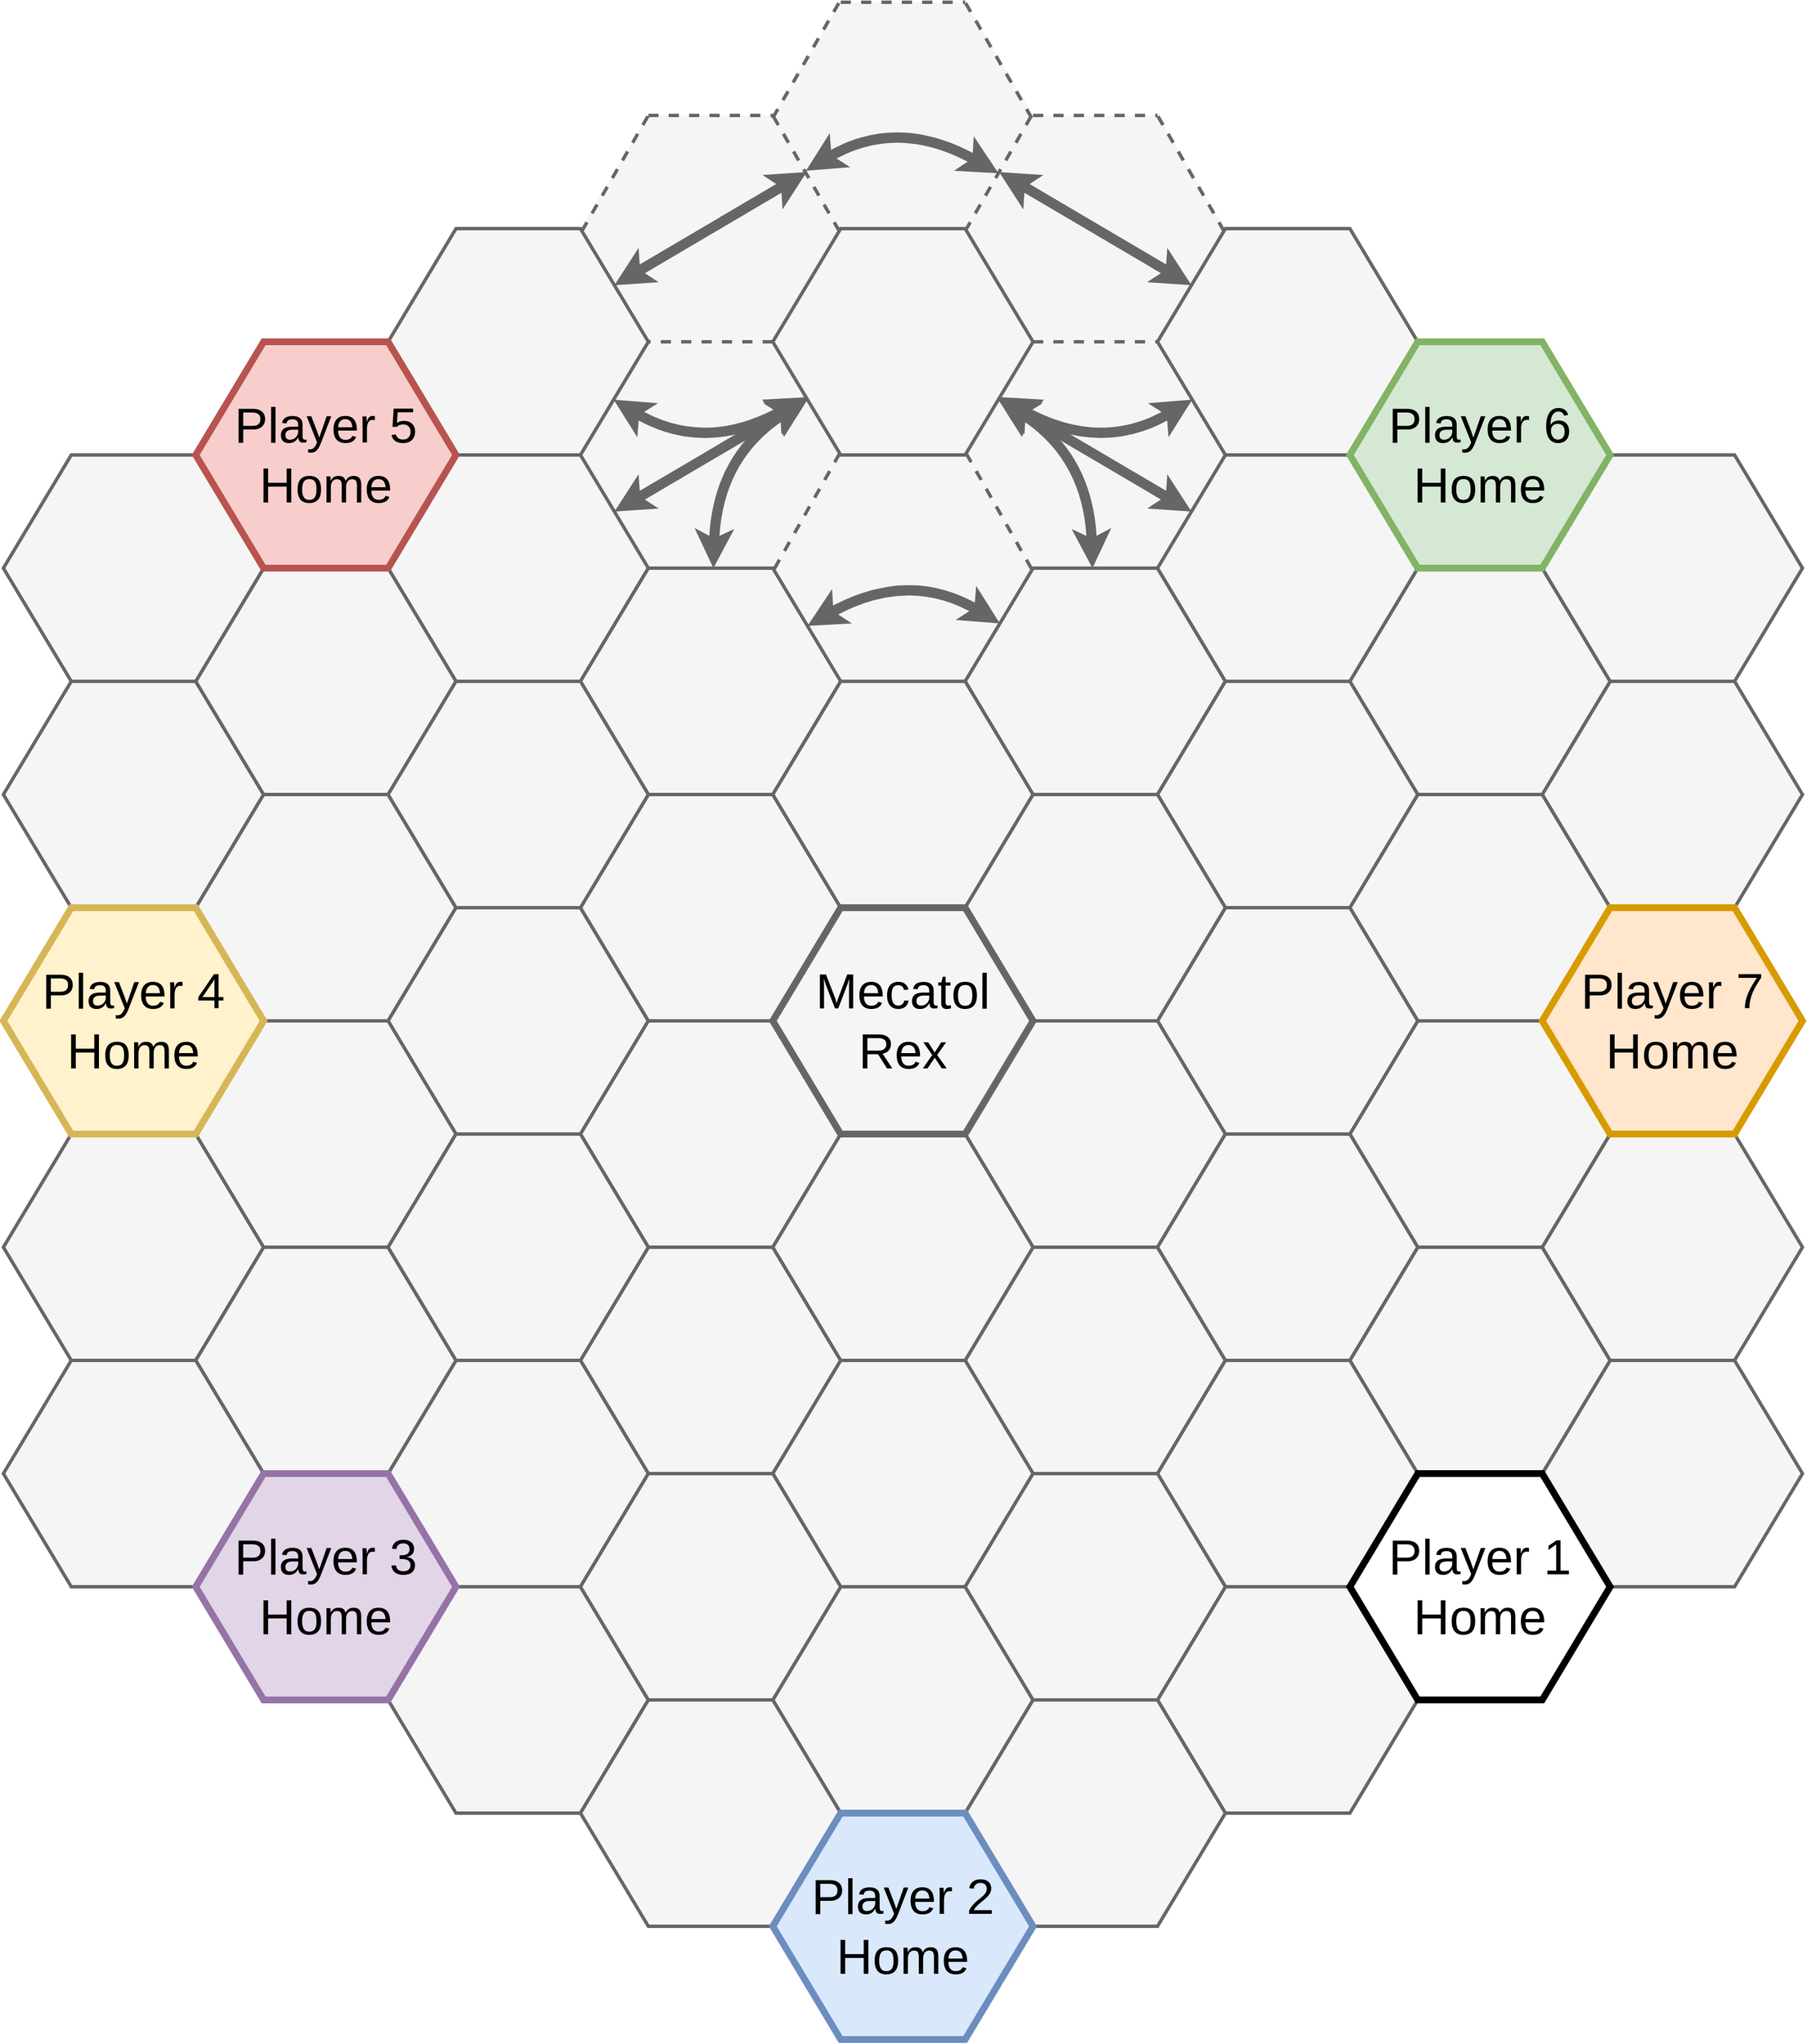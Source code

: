 <mxfile version="13.9.9" type="device"><diagram id="gpUSU13FPlY_5qrdrV4X" name="Page-1"><mxGraphModel dx="2844" dy="1644" grid="1" gridSize="10" guides="1" tooltips="1" connect="1" arrows="1" fold="1" page="1" pageScale="1" pageWidth="850" pageHeight="1100" math="0" shadow="0"><root><mxCell id="0"/><mxCell id="1" parent="0"/><mxCell id="0nJCaIRKrPFuKnv0JYlU-5" value="" style="shape=hexagon;perimeter=hexagonPerimeter2;whiteSpace=wrap;html=1;fixedSize=1;size=60;fontSize=44;fontFamily=Helvetica;strokeWidth=3;fillColor=#f5f5f5;strokeColor=#666666;fontColor=#333333;" parent="1" vertex="1"><mxGeometry x="40" y="640" width="230" height="200" as="geometry"/></mxCell><mxCell id="0nJCaIRKrPFuKnv0JYlU-3" value="" style="shape=hexagon;perimeter=hexagonPerimeter2;whiteSpace=wrap;html=1;fixedSize=1;size=60;fontSize=44;fontFamily=Helvetica;strokeWidth=3;fillColor=#f5f5f5;strokeColor=#666666;fontColor=#333333;" parent="1" vertex="1"><mxGeometry x="1400" y="640" width="230" height="200" as="geometry"/></mxCell><mxCell id="0nJCaIRKrPFuKnv0JYlU-2" value="" style="shape=hexagon;perimeter=hexagonPerimeter2;whiteSpace=wrap;html=1;fixedSize=1;size=60;fontSize=44;fontFamily=Helvetica;strokeWidth=3;fillColor=#f5f5f5;strokeColor=#666666;fontColor=#333333;" parent="1" vertex="1"><mxGeometry x="1400" y="1240" width="230" height="200" as="geometry"/></mxCell><mxCell id="ENPFV9wE09J2kmjnsH_E-48" value="" style="shape=hexagon;perimeter=hexagonPerimeter2;whiteSpace=wrap;html=1;fixedSize=1;size=60;fontSize=44;fontFamily=Helvetica;strokeWidth=3;fillColor=#f5f5f5;strokeColor=#666666;fontColor=#333333;" parent="1" vertex="1"><mxGeometry x="1230" y="740" width="230" height="200" as="geometry"/></mxCell><mxCell id="OSFuQ3dNSyEDMBe-EH_K-4" value="" style="shape=hexagon;perimeter=hexagonPerimeter2;whiteSpace=wrap;html=1;fixedSize=1;size=60;fontSize=44;fontFamily=Helvetica;strokeWidth=3;fillColor=#f5f5f5;strokeColor=#666666;fontColor=#333333;" parent="1" vertex="1"><mxGeometry x="210" y="740" width="230" height="200" as="geometry"/></mxCell><mxCell id="OSFuQ3dNSyEDMBe-EH_K-2" value="" style="shape=hexagon;perimeter=hexagonPerimeter2;whiteSpace=wrap;html=1;fixedSize=1;size=60;fontSize=44;fontFamily=Helvetica;strokeWidth=3;fillColor=#f5f5f5;strokeColor=#666666;fontColor=#333333;" parent="1" vertex="1"><mxGeometry x="380" y="840" width="230" height="200" as="geometry"/></mxCell><mxCell id="OgDaJLD29fgVAuqvpTtd-10" value="" style="shape=hexagon;perimeter=hexagonPerimeter2;whiteSpace=wrap;html=1;fixedSize=1;size=60;fontSize=44;fontFamily=Helvetica;strokeWidth=3;fillColor=#f5f5f5;strokeColor=#666666;fontColor=#333333;" parent="1" vertex="1"><mxGeometry x="40" y="1040" width="230" height="200" as="geometry"/></mxCell><mxCell id="V7nGoKzEwwAnoYN-bAs7-14" value="" style="shape=hexagon;perimeter=hexagonPerimeter2;whiteSpace=wrap;html=1;fixedSize=1;size=60;fontSize=44;fontFamily=Helvetica;strokeWidth=3;fillColor=#f5f5f5;strokeColor=#666666;fontColor=#333333;" parent="1" vertex="1"><mxGeometry x="210" y="940" width="230" height="200" as="geometry"/></mxCell><mxCell id="V7nGoKzEwwAnoYN-bAs7-23" value="" style="shape=hexagon;perimeter=hexagonPerimeter2;whiteSpace=wrap;html=1;fixedSize=1;size=60;fontSize=44;fontFamily=Helvetica;strokeWidth=3;fillColor=#f5f5f5;fontColor=#333333;strokeColor=none;" parent="1" vertex="1"><mxGeometry x="550" y="140" width="230" height="200" as="geometry"/></mxCell><mxCell id="V7nGoKzEwwAnoYN-bAs7-22" value="" style="shape=hexagon;perimeter=hexagonPerimeter2;whiteSpace=wrap;html=1;fixedSize=1;size=60;fontSize=44;fontFamily=Helvetica;strokeWidth=3;fillColor=#f5f5f5;fontColor=#333333;strokeColor=none;" parent="1" vertex="1"><mxGeometry x="890" y="140" width="230" height="200" as="geometry"/></mxCell><mxCell id="V7nGoKzEwwAnoYN-bAs7-20" value="" style="shape=hexagon;perimeter=hexagonPerimeter2;whiteSpace=wrap;html=1;fixedSize=1;size=60;fontSize=44;fontFamily=Helvetica;strokeWidth=3;fillColor=#f5f5f5;fontColor=#333333;strokeColor=none;" parent="1" vertex="1"><mxGeometry x="720" y="440" width="230" height="200" as="geometry"/></mxCell><mxCell id="V7nGoKzEwwAnoYN-bAs7-18" value="" style="shape=hexagon;perimeter=hexagonPerimeter2;whiteSpace=wrap;html=1;fixedSize=1;size=60;fontSize=44;fontFamily=Helvetica;strokeWidth=3;fillColor=#f5f5f5;fontColor=#333333;strokeColor=none;" parent="1" vertex="1"><mxGeometry x="550" y="340" width="230" height="200" as="geometry"/></mxCell><mxCell id="V7nGoKzEwwAnoYN-bAs7-17" value="" style="shape=hexagon;perimeter=hexagonPerimeter2;whiteSpace=wrap;html=1;fixedSize=1;size=60;fontSize=44;fontFamily=Helvetica;strokeWidth=3;fillColor=#f5f5f5;fontColor=#333333;strokeColor=none;" parent="1" vertex="1"><mxGeometry x="890" y="340" width="230" height="200" as="geometry"/></mxCell><mxCell id="V7nGoKzEwwAnoYN-bAs7-26" value="" style="shape=hexagon;perimeter=hexagonPerimeter2;whiteSpace=wrap;html=1;fixedSize=1;size=60;fontSize=44;fontFamily=Helvetica;strokeWidth=3;fillColor=#f5f5f5;strokeColor=#666666;fontColor=#333333;" parent="1" vertex="1"><mxGeometry x="1230" y="540" width="230" height="200" as="geometry"/></mxCell><mxCell id="V7nGoKzEwwAnoYN-bAs7-15" value="" style="shape=hexagon;perimeter=hexagonPerimeter2;whiteSpace=wrap;html=1;fixedSize=1;size=60;fontSize=44;fontFamily=Helvetica;strokeWidth=3;fillColor=#f5f5f5;strokeColor=#666666;fontColor=#333333;" parent="1" vertex="1"><mxGeometry x="380" y="440" width="230" height="200" as="geometry"/></mxCell><mxCell id="V7nGoKzEwwAnoYN-bAs7-13" value="" style="shape=hexagon;perimeter=hexagonPerimeter2;whiteSpace=wrap;html=1;fixedSize=1;size=60;fontSize=44;fontFamily=Helvetica;strokeWidth=3;fillColor=#f5f5f5;strokeColor=#666666;fontColor=#333333;" parent="1" vertex="1"><mxGeometry x="550" y="1140" width="230" height="200" as="geometry"/></mxCell><mxCell id="OSFuQ3dNSyEDMBe-EH_K-9" value="" style="shape=hexagon;perimeter=hexagonPerimeter2;whiteSpace=wrap;html=1;fixedSize=1;size=60;fontSize=44;fontFamily=Helvetica;strokeWidth=3;fillColor=#f5f5f5;strokeColor=#666666;fontColor=#333333;" parent="1" vertex="1"><mxGeometry x="1230" y="1140" width="230" height="200" as="geometry"/></mxCell><mxCell id="ENPFV9wE09J2kmjnsH_E-45" value="" style="shape=hexagon;perimeter=hexagonPerimeter2;whiteSpace=wrap;html=1;fixedSize=1;size=60;fontSize=44;fontFamily=Helvetica;strokeWidth=3;fillColor=#f5f5f5;strokeColor=#666666;fontColor=#333333;" parent="1" vertex="1"><mxGeometry x="1060" y="1440" width="230" height="200" as="geometry"/></mxCell><mxCell id="OSFuQ3dNSyEDMBe-EH_K-3" value="" style="shape=hexagon;perimeter=hexagonPerimeter2;whiteSpace=wrap;html=1;fixedSize=1;size=60;fontSize=44;fontFamily=Helvetica;strokeWidth=3;fillColor=#f5f5f5;strokeColor=#666666;fontColor=#333333;" parent="1" vertex="1"><mxGeometry x="890" y="1140" width="230" height="200" as="geometry"/></mxCell><mxCell id="OSFuQ3dNSyEDMBe-EH_K-5" value="" style="shape=hexagon;perimeter=hexagonPerimeter2;whiteSpace=wrap;html=1;fixedSize=1;size=60;fontSize=44;fontFamily=Helvetica;strokeWidth=3;fillColor=#f5f5f5;strokeColor=#666666;fontColor=#333333;" parent="1" vertex="1"><mxGeometry x="1060" y="1240" width="230" height="200" as="geometry"/></mxCell><mxCell id="ENPFV9wE09J2kmjnsH_E-7" value="" style="shape=hexagon;perimeter=hexagonPerimeter2;whiteSpace=wrap;html=1;fixedSize=1;size=60;fontSize=44;fontFamily=Helvetica;strokeWidth=3;fillColor=#f5f5f5;strokeColor=#666666;fontColor=#333333;" parent="1" vertex="1"><mxGeometry x="380" y="1240" width="230" height="200" as="geometry"/></mxCell><mxCell id="ENPFV9wE09J2kmjnsH_E-43" value="" style="shape=hexagon;perimeter=hexagonPerimeter2;whiteSpace=wrap;html=1;fixedSize=1;size=60;fontSize=44;fontFamily=Helvetica;strokeWidth=3;fillColor=#f5f5f5;strokeColor=#666666;fontColor=#333333;" parent="1" vertex="1"><mxGeometry x="210" y="1140" width="230" height="200" as="geometry"/></mxCell><mxCell id="OgDaJLD29fgVAuqvpTtd-9" value="" style="shape=hexagon;perimeter=hexagonPerimeter2;whiteSpace=wrap;html=1;fixedSize=1;size=60;fontSize=44;fontFamily=Helvetica;strokeWidth=3;fillColor=#f5f5f5;strokeColor=#666666;fontColor=#333333;" parent="1" vertex="1"><mxGeometry x="380" y="1440" width="230" height="200" as="geometry"/></mxCell><mxCell id="OSFuQ3dNSyEDMBe-EH_K-6" value="" style="shape=hexagon;perimeter=hexagonPerimeter2;whiteSpace=wrap;html=1;fixedSize=1;size=60;fontSize=44;fontFamily=Helvetica;strokeWidth=3;fillColor=#f5f5f5;strokeColor=#666666;fontColor=#333333;" parent="1" vertex="1"><mxGeometry x="210" y="540" width="230" height="200" as="geometry"/></mxCell><mxCell id="OgDaJLD29fgVAuqvpTtd-2" value="" style="shape=hexagon;perimeter=hexagonPerimeter2;whiteSpace=wrap;html=1;fixedSize=1;size=60;fontSize=44;fontFamily=Helvetica;strokeWidth=3;fillColor=#f5f5f5;strokeColor=#666666;fontColor=#333333;" parent="1" vertex="1"><mxGeometry x="550" y="540" width="230" height="200" as="geometry"/></mxCell><mxCell id="OgDaJLD29fgVAuqvpTtd-5" value="" style="shape=hexagon;perimeter=hexagonPerimeter2;whiteSpace=wrap;html=1;fixedSize=1;size=60;fontSize=44;fontFamily=Helvetica;strokeWidth=3;fillColor=#f5f5f5;strokeColor=#666666;fontColor=#333333;" parent="1" vertex="1"><mxGeometry x="380" y="240" width="230" height="200" as="geometry"/></mxCell><mxCell id="OgDaJLD29fgVAuqvpTtd-3" value="" style="shape=hexagon;perimeter=hexagonPerimeter2;whiteSpace=wrap;html=1;fixedSize=1;size=60;fontSize=44;fontFamily=Helvetica;strokeWidth=3;fillColor=#f5f5f5;strokeColor=#666666;fontColor=#333333;" parent="1" vertex="1"><mxGeometry x="1400" y="1040" width="230" height="200" as="geometry"/></mxCell><mxCell id="OgDaJLD29fgVAuqvpTtd-4" value="" style="shape=hexagon;perimeter=hexagonPerimeter2;whiteSpace=wrap;html=1;fixedSize=1;size=60;fontSize=44;fontFamily=Helvetica;strokeWidth=3;fillColor=#f5f5f5;strokeColor=#666666;fontColor=#333333;" parent="1" vertex="1"><mxGeometry x="1230" y="940" width="230" height="200" as="geometry"/></mxCell><mxCell id="OSFuQ3dNSyEDMBe-EH_K-8" value="" style="shape=hexagon;perimeter=hexagonPerimeter2;whiteSpace=wrap;html=1;fixedSize=1;size=60;fontSize=44;fontFamily=Helvetica;strokeWidth=3;fillColor=#f5f5f5;strokeColor=#666666;fontColor=#333333;" parent="1" vertex="1"><mxGeometry x="720" y="1240" width="230" height="200" as="geometry"/></mxCell><mxCell id="OgDaJLD29fgVAuqvpTtd-7" value="" style="shape=hexagon;perimeter=hexagonPerimeter2;whiteSpace=wrap;html=1;fixedSize=1;size=60;fontSize=44;fontFamily=Helvetica;strokeWidth=3;fillColor=#f5f5f5;strokeColor=#666666;fontColor=#333333;" parent="1" vertex="1"><mxGeometry x="720" y="1440" width="230" height="200" as="geometry"/></mxCell><mxCell id="OgDaJLD29fgVAuqvpTtd-8" value="" style="shape=hexagon;perimeter=hexagonPerimeter2;whiteSpace=wrap;html=1;fixedSize=1;size=60;fontSize=44;fontFamily=Helvetica;strokeWidth=3;fillColor=#f5f5f5;strokeColor=#666666;fontColor=#333333;" parent="1" vertex="1"><mxGeometry x="550" y="1540" width="230" height="200" as="geometry"/></mxCell><mxCell id="V7nGoKzEwwAnoYN-bAs7-1" value="" style="shape=hexagon;perimeter=hexagonPerimeter2;whiteSpace=wrap;html=1;fixedSize=1;size=60;fontSize=44;fontFamily=Helvetica;strokeWidth=3;fillColor=#f5f5f5;strokeColor=#666666;fontColor=#333333;" parent="1" vertex="1"><mxGeometry x="1060" y="840" width="230" height="200" as="geometry"/></mxCell><mxCell id="V7nGoKzEwwAnoYN-bAs7-12" value="" style="shape=hexagon;perimeter=hexagonPerimeter2;whiteSpace=wrap;html=1;fixedSize=1;size=60;fontSize=44;fontFamily=Helvetica;strokeWidth=3;fillColor=#f5f5f5;strokeColor=#666666;fontColor=#333333;" parent="1" vertex="1"><mxGeometry x="890" y="1540" width="230" height="200" as="geometry"/></mxCell><mxCell id="V7nGoKzEwwAnoYN-bAs7-24" value="" style="shape=hexagon;perimeter=hexagonPerimeter2;whiteSpace=wrap;html=1;fixedSize=1;size=60;fontSize=44;fontFamily=Helvetica;strokeWidth=3;fillColor=#f5f5f5;strokeColor=#666666;fontColor=#333333;" parent="1" vertex="1"><mxGeometry x="890" y="540" width="230" height="200" as="geometry"/></mxCell><mxCell id="V7nGoKzEwwAnoYN-bAs7-25" value="" style="shape=hexagon;perimeter=hexagonPerimeter2;whiteSpace=wrap;html=1;fixedSize=1;size=60;fontSize=44;fontFamily=Helvetica;strokeWidth=3;fillColor=#f5f5f5;strokeColor=#666666;fontColor=#333333;" parent="1" vertex="1"><mxGeometry x="1060" y="240" width="230" height="200" as="geometry"/></mxCell><mxCell id="V7nGoKzEwwAnoYN-bAs7-27" value="" style="shape=hexagon;perimeter=hexagonPerimeter2;whiteSpace=wrap;html=1;fixedSize=1;size=60;fontSize=44;fontFamily=Helvetica;strokeWidth=3;fillColor=#f5f5f5;strokeColor=#666666;fontColor=#333333;" parent="1" vertex="1"><mxGeometry x="1060" y="440" width="230" height="200" as="geometry"/></mxCell><mxCell id="7AUHj1ewLgpTRV8wd9CV-2" value="" style="endArrow=none;dashed=1;html=1;strokeWidth=3;fillColor=#f5f5f5;strokeColor=#666666;fontSize=44;" parent="1" source="V7nGoKzEwwAnoYN-bAs7-21" target="V7nGoKzEwwAnoYN-bAs7-25" edge="1"><mxGeometry width="50" height="50" relative="1" as="geometry"><mxPoint x="880" y="400" as="sourcePoint"/><mxPoint x="930" y="350" as="targetPoint"/></mxGeometry></mxCell><mxCell id="7AUHj1ewLgpTRV8wd9CV-3" value="" style="endArrow=none;dashed=1;html=1;strokeWidth=3;fillColor=#f5f5f5;strokeColor=#666666;fontSize=44;" parent="1" source="V7nGoKzEwwAnoYN-bAs7-21" target="V7nGoKzEwwAnoYN-bAs7-24" edge="1"><mxGeometry width="50" height="50" relative="1" as="geometry"><mxPoint x="960" y="350" as="sourcePoint"/><mxPoint x="1070" y="350" as="targetPoint"/></mxGeometry></mxCell><mxCell id="7AUHj1ewLgpTRV8wd9CV-4" value="" style="endArrow=none;dashed=1;html=1;strokeWidth=3;fillColor=#f5f5f5;strokeColor=#666666;fontSize=44;" parent="1" source="V7nGoKzEwwAnoYN-bAs7-21" target="OgDaJLD29fgVAuqvpTtd-2" edge="1"><mxGeometry width="50" height="50" relative="1" as="geometry"><mxPoint x="970" y="360" as="sourcePoint"/><mxPoint x="1080" y="360" as="targetPoint"/></mxGeometry></mxCell><mxCell id="7AUHj1ewLgpTRV8wd9CV-5" value="" style="endArrow=none;dashed=1;html=1;strokeWidth=3;fillColor=#f5f5f5;strokeColor=#666666;fontSize=44;" parent="1" source="V7nGoKzEwwAnoYN-bAs7-21" target="OgDaJLD29fgVAuqvpTtd-5" edge="1"><mxGeometry width="50" height="50" relative="1" as="geometry"><mxPoint x="980" y="370" as="sourcePoint"/><mxPoint x="1090" y="370" as="targetPoint"/></mxGeometry></mxCell><mxCell id="7AUHj1ewLgpTRV8wd9CV-7" value="" style="endArrow=none;dashed=1;html=1;strokeWidth=3;fillColor=#f5f5f5;strokeColor=#666666;fontSize=44;" parent="1" edge="1"><mxGeometry width="50" height="50" relative="1" as="geometry"><mxPoint x="950" y="140" as="sourcePoint"/><mxPoint x="1060" y="140" as="targetPoint"/></mxGeometry></mxCell><mxCell id="7AUHj1ewLgpTRV8wd9CV-8" value="" style="endArrow=none;dashed=1;html=1;strokeWidth=3;fillColor=#f5f5f5;strokeColor=#666666;fontSize=44;" parent="1" edge="1"><mxGeometry width="50" height="50" relative="1" as="geometry"><mxPoint x="610" y="140" as="sourcePoint"/><mxPoint x="720" y="140" as="targetPoint"/></mxGeometry></mxCell><mxCell id="7AUHj1ewLgpTRV8wd9CV-9" value="" style="endArrow=none;dashed=1;html=1;strokeWidth=3;fillColor=#f5f5f5;strokeColor=#666666;fontSize=44;" parent="1" source="OgDaJLD29fgVAuqvpTtd-5" edge="1"><mxGeometry width="50" height="50" relative="1" as="geometry"><mxPoint x="440" y="130" as="sourcePoint"/><mxPoint x="610" y="140" as="targetPoint"/></mxGeometry></mxCell><mxCell id="7AUHj1ewLgpTRV8wd9CV-10" value="" style="endArrow=none;dashed=1;html=1;strokeWidth=3;fillColor=#f5f5f5;strokeColor=#666666;fontSize=44;" parent="1" source="V7nGoKzEwwAnoYN-bAs7-25" edge="1"><mxGeometry width="50" height="50" relative="1" as="geometry"><mxPoint x="561.277" y="252.128" as="sourcePoint"/><mxPoint x="1060" y="140" as="targetPoint"/></mxGeometry></mxCell><mxCell id="7AUHj1ewLgpTRV8wd9CV-11" value="" style="endArrow=classic;startArrow=classic;html=1;strokeWidth=9;fillColor=#f5f5f5;strokeColor=#666666;fontSize=44;" parent="1" source="OgDaJLD29fgVAuqvpTtd-5" target="7AUHj1ewLgpTRV8wd9CV-1" edge="1"><mxGeometry width="50" height="50" relative="1" as="geometry"><mxPoint x="880" y="400" as="sourcePoint"/><mxPoint x="930" y="350" as="targetPoint"/></mxGeometry></mxCell><mxCell id="7AUHj1ewLgpTRV8wd9CV-12" value="" style="endArrow=classic;startArrow=classic;html=1;strokeWidth=9;fillColor=#f5f5f5;strokeColor=#666666;fontSize=44;" parent="1" source="7AUHj1ewLgpTRV8wd9CV-1" target="V7nGoKzEwwAnoYN-bAs7-25" edge="1"><mxGeometry width="50" height="50" relative="1" as="geometry"><mxPoint x="590" y="300" as="sourcePoint"/><mxPoint x="760" y="200" as="targetPoint"/></mxGeometry></mxCell><mxCell id="7AUHj1ewLgpTRV8wd9CV-13" value="" style="endArrow=classic;startArrow=classic;html=1;strokeWidth=9;fillColor=#f5f5f5;strokeColor=#666666;fontSize=44;" parent="1" source="V7nGoKzEwwAnoYN-bAs7-15" target="V7nGoKzEwwAnoYN-bAs7-21" edge="1"><mxGeometry width="50" height="50" relative="1" as="geometry"><mxPoint x="600" y="310" as="sourcePoint"/><mxPoint x="770" y="210" as="targetPoint"/></mxGeometry></mxCell><mxCell id="7AUHj1ewLgpTRV8wd9CV-14" value="" style="endArrow=classic;startArrow=classic;html=1;strokeWidth=9;fillColor=#f5f5f5;strokeColor=#666666;fontSize=44;" parent="1" source="V7nGoKzEwwAnoYN-bAs7-21" target="V7nGoKzEwwAnoYN-bAs7-27" edge="1"><mxGeometry width="50" height="50" relative="1" as="geometry"><mxPoint x="930" y="200" as="sourcePoint"/><mxPoint x="1100" y="300" as="targetPoint"/></mxGeometry></mxCell><mxCell id="7AUHj1ewLgpTRV8wd9CV-15" value="" style="curved=1;endArrow=classic;html=1;strokeWidth=9;startArrow=classic;startFill=1;fillColor=#f5f5f5;strokeColor=#666666;fontSize=44;" parent="1" source="OgDaJLD29fgVAuqvpTtd-2" target="V7nGoKzEwwAnoYN-bAs7-24" edge="1"><mxGeometry width="50" height="50" relative="1" as="geometry"><mxPoint x="800" y="575" as="sourcePoint"/><mxPoint x="850" y="525" as="targetPoint"/><Array as="points"><mxPoint x="840" y="540"/></Array></mxGeometry></mxCell><mxCell id="7AUHj1ewLgpTRV8wd9CV-16" value="" style="curved=1;endArrow=classic;html=1;strokeWidth=9;startArrow=classic;startFill=1;fillColor=#f5f5f5;strokeColor=#666666;fontSize=44;" parent="1" source="OgDaJLD29fgVAuqvpTtd-5" target="V7nGoKzEwwAnoYN-bAs7-21" edge="1"><mxGeometry width="50" height="50" relative="1" as="geometry"><mxPoint x="509.997" y="392.179" as="sourcePoint"/><mxPoint x="689.383" y="392.179" as="targetPoint"/><Array as="points"><mxPoint x="660" y="440"/></Array></mxGeometry></mxCell><mxCell id="7AUHj1ewLgpTRV8wd9CV-17" value="" style="curved=1;endArrow=classic;html=1;strokeWidth=9;startArrow=classic;startFill=1;fillColor=#f5f5f5;strokeColor=#666666;fontSize=44;" parent="1" source="OgDaJLD29fgVAuqvpTtd-2" target="V7nGoKzEwwAnoYN-bAs7-21" edge="1"><mxGeometry width="50" height="50" relative="1" as="geometry"><mxPoint x="597.742" y="387.097" as="sourcePoint"/><mxPoint x="748.319" y="380.531" as="targetPoint"/><Array as="points"><mxPoint x="670" y="440"/></Array></mxGeometry></mxCell><mxCell id="7AUHj1ewLgpTRV8wd9CV-18" value="" style="curved=1;endArrow=classic;html=1;strokeWidth=9;startArrow=classic;startFill=1;fillColor=#f5f5f5;strokeColor=#666666;fontSize=44;" parent="1" source="V7nGoKzEwwAnoYN-bAs7-24" target="V7nGoKzEwwAnoYN-bAs7-21" edge="1"><mxGeometry width="50" height="50" relative="1" as="geometry"><mxPoint x="684.375" y="550" as="sourcePoint"/><mxPoint x="770.418" y="417.364" as="targetPoint"/><Array as="points"><mxPoint x="1000" y="440"/></Array></mxGeometry></mxCell><mxCell id="7AUHj1ewLgpTRV8wd9CV-19" value="" style="curved=1;endArrow=classic;html=1;strokeWidth=9;startArrow=classic;startFill=1;fillColor=#f5f5f5;strokeColor=#666666;fontSize=44;" parent="1" source="V7nGoKzEwwAnoYN-bAs7-25" target="V7nGoKzEwwAnoYN-bAs7-21" edge="1"><mxGeometry width="50" height="50" relative="1" as="geometry"><mxPoint x="1005.625" y="550" as="sourcePoint"/><mxPoint x="919.582" y="417.364" as="targetPoint"/><Array as="points"><mxPoint x="1010" y="440"/></Array></mxGeometry></mxCell><mxCell id="V7nGoKzEwwAnoYN-bAs7-2" value="" style="shape=hexagon;perimeter=hexagonPerimeter2;whiteSpace=wrap;html=1;fixedSize=1;size=60;fontSize=44;fontFamily=Helvetica;strokeWidth=3;fillColor=#f5f5f5;strokeColor=#666666;fontColor=#333333;" parent="1" vertex="1"><mxGeometry x="890" y="940" width="230" height="200" as="geometry"/></mxCell><mxCell id="V7nGoKzEwwAnoYN-bAs7-4" value="" style="shape=hexagon;perimeter=hexagonPerimeter2;whiteSpace=wrap;html=1;fixedSize=1;size=60;fontSize=44;fontFamily=Helvetica;strokeWidth=3;fillColor=#f5f5f5;strokeColor=#666666;fontColor=#333333;" parent="1" vertex="1"><mxGeometry x="550" y="740" width="230" height="200" as="geometry"/></mxCell><mxCell id="V7nGoKzEwwAnoYN-bAs7-5" value="" style="shape=hexagon;perimeter=hexagonPerimeter2;whiteSpace=wrap;html=1;fixedSize=1;size=60;fontSize=44;fontFamily=Helvetica;strokeWidth=3;fillColor=#f5f5f5;strokeColor=#666666;fontColor=#333333;" parent="1" vertex="1"><mxGeometry x="550" y="940" width="230" height="200" as="geometry"/></mxCell><mxCell id="V7nGoKzEwwAnoYN-bAs7-6" value="" style="shape=hexagon;perimeter=hexagonPerimeter2;whiteSpace=wrap;html=1;fixedSize=1;size=60;fontSize=44;fontFamily=Helvetica;strokeWidth=3;fillColor=#f5f5f5;strokeColor=#666666;fontColor=#333333;" parent="1" vertex="1"><mxGeometry x="720" y="1040" width="230" height="200" as="geometry"/></mxCell><mxCell id="V7nGoKzEwwAnoYN-bAs7-7" value="" style="shape=hexagon;perimeter=hexagonPerimeter2;whiteSpace=wrap;html=1;fixedSize=1;size=60;fontSize=44;fontFamily=Helvetica;strokeWidth=3;fillColor=#f5f5f5;strokeColor=#666666;fontColor=#333333;" parent="1" vertex="1"><mxGeometry x="1060" y="1040" width="230" height="200" as="geometry"/></mxCell><mxCell id="V7nGoKzEwwAnoYN-bAs7-9" value="" style="shape=hexagon;perimeter=hexagonPerimeter2;whiteSpace=wrap;html=1;fixedSize=1;size=60;fontSize=44;fontFamily=Helvetica;strokeWidth=3;fillColor=#f5f5f5;strokeColor=#666666;fontColor=#333333;" parent="1" vertex="1"><mxGeometry x="380" y="640" width="230" height="200" as="geometry"/></mxCell><mxCell id="V7nGoKzEwwAnoYN-bAs7-10" value="" style="shape=hexagon;perimeter=hexagonPerimeter2;whiteSpace=wrap;html=1;fixedSize=1;size=60;fontSize=44;fontFamily=Helvetica;strokeWidth=3;fillColor=#f5f5f5;strokeColor=#666666;fontColor=#333333;" parent="1" vertex="1"><mxGeometry x="380" y="1040" width="230" height="200" as="geometry"/></mxCell><mxCell id="V7nGoKzEwwAnoYN-bAs7-11" value="" style="shape=hexagon;perimeter=hexagonPerimeter2;whiteSpace=wrap;html=1;fixedSize=1;size=60;fontSize=44;fontFamily=Helvetica;strokeWidth=3;fillColor=#f5f5f5;strokeColor=#666666;fontColor=#333333;" parent="1" vertex="1"><mxGeometry x="890" y="1340" width="230" height="200" as="geometry"/></mxCell><mxCell id="V7nGoKzEwwAnoYN-bAs7-16" value="" style="shape=hexagon;perimeter=hexagonPerimeter2;whiteSpace=wrap;html=1;fixedSize=1;size=60;fontSize=44;fontFamily=Helvetica;strokeWidth=3;fillColor=#f5f5f5;strokeColor=#666666;fontColor=#333333;" parent="1" vertex="1"><mxGeometry x="550" y="1340" width="230" height="200" as="geometry"/></mxCell><mxCell id="V7nGoKzEwwAnoYN-bAs7-8" value="" style="shape=hexagon;perimeter=hexagonPerimeter2;whiteSpace=wrap;html=1;fixedSize=1;size=60;fontSize=44;fontFamily=Helvetica;strokeWidth=3;fillColor=#f5f5f5;strokeColor=#666666;fontColor=#333333;" parent="1" vertex="1"><mxGeometry x="1060" y="640" width="230" height="200" as="geometry"/></mxCell><mxCell id="V7nGoKzEwwAnoYN-bAs7-3" value="" style="shape=hexagon;perimeter=hexagonPerimeter2;whiteSpace=wrap;html=1;fixedSize=1;size=60;fontSize=44;fontFamily=Helvetica;strokeWidth=3;fillColor=#f5f5f5;strokeColor=#666666;fontColor=#333333;" parent="1" vertex="1"><mxGeometry x="720" y="640" width="230" height="200" as="geometry"/></mxCell><mxCell id="nCf6v29f-o1V0CxzS2t6-2" value="" style="shape=hexagon;perimeter=hexagonPerimeter2;whiteSpace=wrap;html=1;fixedSize=1;size=60;fontSize=44;fontFamily=Helvetica;strokeWidth=3;fillColor=#f5f5f5;strokeColor=#666666;fontColor=#333333;" parent="1" vertex="1"><mxGeometry x="890" y="740" width="230" height="200" as="geometry"/></mxCell><mxCell id="7AUHj1ewLgpTRV8wd9CV-1" value="" style="shape=hexagon;perimeter=hexagonPerimeter2;whiteSpace=wrap;html=1;fixedSize=1;size=60;fontSize=44;fontFamily=Helvetica;strokeWidth=3;fillColor=#f5f5f5;fontColor=#333333;strokeColor=none;" parent="1" vertex="1"><mxGeometry x="720" y="40" width="230" height="200" as="geometry"/></mxCell><mxCell id="V7nGoKzEwwAnoYN-bAs7-21" value="" style="shape=hexagon;perimeter=hexagonPerimeter2;whiteSpace=wrap;html=1;fixedSize=1;size=60;fontSize=44;fontFamily=Helvetica;strokeWidth=3;fillColor=#f5f5f5;strokeColor=#666666;fontColor=#333333;" parent="1" vertex="1"><mxGeometry x="720" y="240" width="230" height="200" as="geometry"/></mxCell><mxCell id="0nJCaIRKrPFuKnv0JYlU-1" value="" style="shape=hexagon;perimeter=hexagonPerimeter2;whiteSpace=wrap;html=1;fixedSize=1;size=60;fontSize=44;fontFamily=Helvetica;strokeWidth=3;fillColor=#f5f5f5;strokeColor=#666666;fontColor=#333333;" parent="1" vertex="1"><mxGeometry x="40" y="1240" width="230" height="200" as="geometry"/></mxCell><mxCell id="0nJCaIRKrPFuKnv0JYlU-4" value="" style="shape=hexagon;perimeter=hexagonPerimeter2;whiteSpace=wrap;html=1;fixedSize=1;size=60;fontSize=44;fontFamily=Helvetica;strokeWidth=3;fillColor=#f5f5f5;strokeColor=#666666;fontColor=#333333;" parent="1" vertex="1"><mxGeometry x="1400" y="440" width="230" height="200" as="geometry"/></mxCell><mxCell id="0nJCaIRKrPFuKnv0JYlU-6" value="" style="shape=hexagon;perimeter=hexagonPerimeter2;whiteSpace=wrap;html=1;fixedSize=1;size=60;fontSize=44;fontFamily=Helvetica;strokeWidth=3;fillColor=#f5f5f5;strokeColor=#666666;fontColor=#333333;" parent="1" vertex="1"><mxGeometry x="40" y="440" width="230" height="200" as="geometry"/></mxCell><mxCell id="Fegi0z7r353wK2-OhLsl-1" value="" style="endArrow=none;dashed=1;html=1;strokeWidth=3;fillColor=#f5f5f5;strokeColor=#666666;fontSize=44;" parent="1" edge="1"><mxGeometry width="50" height="50" relative="1" as="geometry"><mxPoint x="780" y="40" as="sourcePoint"/><mxPoint x="890" y="40" as="targetPoint"/></mxGeometry></mxCell><mxCell id="Fegi0z7r353wK2-OhLsl-2" value="" style="endArrow=none;dashed=1;html=1;strokeWidth=3;fillColor=#f5f5f5;strokeColor=#666666;fontSize=44;" parent="1" edge="1"><mxGeometry width="50" height="50" relative="1" as="geometry"><mxPoint x="948.723" y="142.128" as="sourcePoint"/><mxPoint x="890" y="40" as="targetPoint"/></mxGeometry></mxCell><mxCell id="Fegi0z7r353wK2-OhLsl-3" value="" style="endArrow=none;dashed=1;html=1;strokeWidth=3;fillColor=#f5f5f5;strokeColor=#666666;fontSize=44;" parent="1" edge="1"><mxGeometry width="50" height="50" relative="1" as="geometry"><mxPoint x="778.723" y="242.128" as="sourcePoint"/><mxPoint x="720" y="140" as="targetPoint"/></mxGeometry></mxCell><mxCell id="Fegi0z7r353wK2-OhLsl-4" value="" style="endArrow=none;dashed=1;html=1;strokeWidth=3;fillColor=#f5f5f5;strokeColor=#666666;fontSize=44;" parent="1" edge="1"><mxGeometry width="50" height="50" relative="1" as="geometry"><mxPoint x="719.997" y="142.128" as="sourcePoint"/><mxPoint x="778.72" y="40" as="targetPoint"/></mxGeometry></mxCell><mxCell id="Fegi0z7r353wK2-OhLsl-5" value="" style="endArrow=none;dashed=1;html=1;strokeWidth=3;fillColor=#f5f5f5;strokeColor=#666666;fontSize=44;" parent="1" edge="1"><mxGeometry width="50" height="50" relative="1" as="geometry"><mxPoint x="889.997" y="242.128" as="sourcePoint"/><mxPoint x="948.72" y="140" as="targetPoint"/></mxGeometry></mxCell><mxCell id="Fegi0z7r353wK2-OhLsl-6" value="" style="curved=1;endArrow=classic;html=1;strokeWidth=9;startArrow=classic;startFill=1;fillColor=#f5f5f5;strokeColor=#666666;fontSize=44;" parent="1" source="V7nGoKzEwwAnoYN-bAs7-23" target="V7nGoKzEwwAnoYN-bAs7-22" edge="1"><mxGeometry width="50" height="50" relative="1" as="geometry"><mxPoint x="749.988" y="191.064" as="sourcePoint"/><mxPoint x="920.017" y="188.889" as="targetPoint"/><Array as="points"><mxPoint x="830" y="140"/></Array></mxGeometry></mxCell><mxCell id="ENPFV9wE09J2kmjnsH_E-37" value="Player 1&lt;br style=&quot;font-size: 44px;&quot;&gt;Home" style="shape=hexagon;perimeter=hexagonPerimeter2;whiteSpace=wrap;html=1;fixedSize=1;size=60;fontSize=44;fontFamily=Helvetica;strokeWidth=6;" parent="1" vertex="1"><mxGeometry x="1230" y="1340" width="230" height="200" as="geometry"/></mxCell><mxCell id="ENPFV9wE09J2kmjnsH_E-41" value="Player 2&lt;br style=&quot;font-size: 44px;&quot;&gt;Home" style="shape=hexagon;perimeter=hexagonPerimeter2;whiteSpace=wrap;html=1;fixedSize=1;size=60;fontSize=44;fontFamily=Helvetica;fillColor=#dae8fc;strokeColor=#6c8ebf;strokeWidth=6;" parent="1" vertex="1"><mxGeometry x="720" y="1640" width="230" height="200" as="geometry"/></mxCell><mxCell id="ENPFV9wE09J2kmjnsH_E-35" value="Player 4&lt;br style=&quot;font-size: 44px;&quot;&gt;Home" style="shape=hexagon;perimeter=hexagonPerimeter2;whiteSpace=wrap;html=1;fixedSize=1;size=60;fontSize=44;fontFamily=Helvetica;fillColor=#fff2cc;strokeColor=#d6b656;strokeWidth=6;" parent="1" vertex="1"><mxGeometry x="40" y="840" width="230" height="200" as="geometry"/></mxCell><mxCell id="V7nGoKzEwwAnoYN-bAs7-19" value="Player 7&lt;br style=&quot;font-size: 44px;&quot;&gt;Home" style="shape=hexagon;perimeter=hexagonPerimeter2;whiteSpace=wrap;html=1;fixedSize=1;size=60;fontSize=44;fontFamily=Helvetica;fillColor=#ffe6cc;strokeColor=#d79b00;strokeWidth=6;" parent="1" vertex="1"><mxGeometry x="1400" y="840" width="230" height="200" as="geometry"/></mxCell><mxCell id="nCf6v29f-o1V0CxzS2t6-3" value="Mecatol&lt;br style=&quot;font-size: 44px;&quot;&gt;Rex" style="shape=hexagon;perimeter=hexagonPerimeter2;whiteSpace=wrap;html=1;fixedSize=1;size=60;fontSize=44;fontFamily=Helvetica;strokeWidth=6;fillColor=#f5f5f5;strokeColor=#666666;" parent="1" vertex="1"><mxGeometry x="720" y="840" width="230" height="200" as="geometry"/></mxCell><mxCell id="ENPFV9wE09J2kmjnsH_E-38" value="Player 3&lt;br style=&quot;font-size: 44px;&quot;&gt;Home" style="shape=hexagon;perimeter=hexagonPerimeter2;whiteSpace=wrap;html=1;fixedSize=1;size=60;fontSize=44;fontFamily=Helvetica;fillColor=#e1d5e7;strokeColor=#9673a6;strokeWidth=6;" parent="1" vertex="1"><mxGeometry x="210" y="1340" width="230" height="200" as="geometry"/></mxCell><mxCell id="OgDaJLD29fgVAuqvpTtd-12" value="Player 6&lt;br style=&quot;font-size: 44px;&quot;&gt;Home" style="shape=hexagon;perimeter=hexagonPerimeter2;whiteSpace=wrap;html=1;fixedSize=1;size=60;fontSize=44;fontFamily=Helvetica;fillColor=#d5e8d4;strokeColor=#82b366;strokeWidth=6;" parent="1" vertex="1"><mxGeometry x="1230" y="340" width="230" height="200" as="geometry"/></mxCell><mxCell id="OgDaJLD29fgVAuqvpTtd-11" value="Player 5&lt;br style=&quot;font-size: 44px;&quot;&gt;Home" style="shape=hexagon;perimeter=hexagonPerimeter2;whiteSpace=wrap;html=1;fixedSize=1;size=60;fontSize=44;fontFamily=Helvetica;fillColor=#f8cecc;strokeColor=#b85450;strokeWidth=6;" parent="1" vertex="1"><mxGeometry x="210" y="340" width="230" height="200" as="geometry"/></mxCell></root></mxGraphModel></diagram></mxfile>